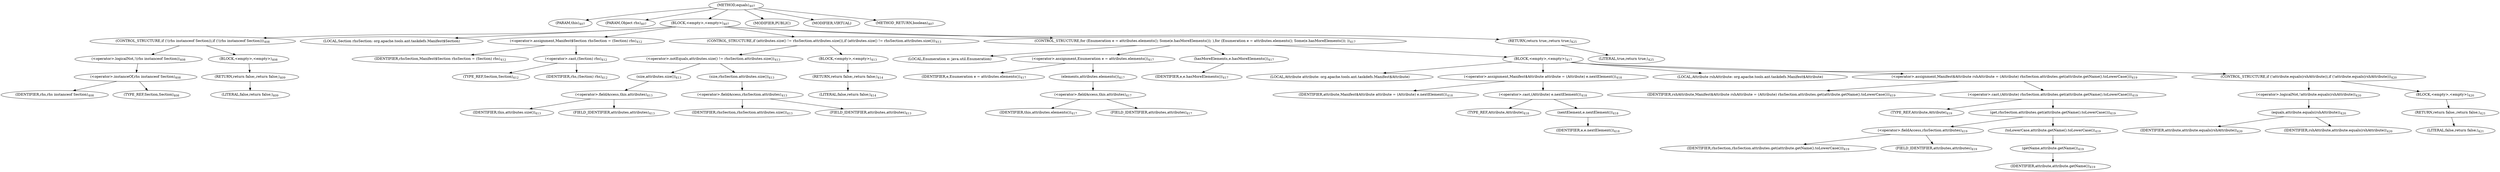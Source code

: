 digraph "equals" {  
"889" [label = <(METHOD,equals)<SUB>407</SUB>> ]
"890" [label = <(PARAM,this)<SUB>407</SUB>> ]
"891" [label = <(PARAM,Object rhs)<SUB>407</SUB>> ]
"892" [label = <(BLOCK,&lt;empty&gt;,&lt;empty&gt;)<SUB>407</SUB>> ]
"893" [label = <(CONTROL_STRUCTURE,if (!(rhs instanceof Section)),if (!(rhs instanceof Section)))<SUB>408</SUB>> ]
"894" [label = <(&lt;operator&gt;.logicalNot,!(rhs instanceof Section))<SUB>408</SUB>> ]
"895" [label = <(&lt;operator&gt;.instanceOf,rhs instanceof Section)<SUB>408</SUB>> ]
"896" [label = <(IDENTIFIER,rhs,rhs instanceof Section)<SUB>408</SUB>> ]
"897" [label = <(TYPE_REF,Section,Section)<SUB>408</SUB>> ]
"898" [label = <(BLOCK,&lt;empty&gt;,&lt;empty&gt;)<SUB>408</SUB>> ]
"899" [label = <(RETURN,return false;,return false;)<SUB>409</SUB>> ]
"900" [label = <(LITERAL,false,return false;)<SUB>409</SUB>> ]
"901" [label = <(LOCAL,Section rhsSection: org.apache.tools.ant.taskdefs.Manifest$Section)> ]
"902" [label = <(&lt;operator&gt;.assignment,Manifest$Section rhsSection = (Section) rhs)<SUB>412</SUB>> ]
"903" [label = <(IDENTIFIER,rhsSection,Manifest$Section rhsSection = (Section) rhs)<SUB>412</SUB>> ]
"904" [label = <(&lt;operator&gt;.cast,(Section) rhs)<SUB>412</SUB>> ]
"905" [label = <(TYPE_REF,Section,Section)<SUB>412</SUB>> ]
"906" [label = <(IDENTIFIER,rhs,(Section) rhs)<SUB>412</SUB>> ]
"907" [label = <(CONTROL_STRUCTURE,if (attributes.size() != rhsSection.attributes.size()),if (attributes.size() != rhsSection.attributes.size()))<SUB>413</SUB>> ]
"908" [label = <(&lt;operator&gt;.notEquals,attributes.size() != rhsSection.attributes.size())<SUB>413</SUB>> ]
"909" [label = <(size,attributes.size())<SUB>413</SUB>> ]
"910" [label = <(&lt;operator&gt;.fieldAccess,this.attributes)<SUB>413</SUB>> ]
"911" [label = <(IDENTIFIER,this,attributes.size())<SUB>413</SUB>> ]
"912" [label = <(FIELD_IDENTIFIER,attributes,attributes)<SUB>413</SUB>> ]
"913" [label = <(size,rhsSection.attributes.size())<SUB>413</SUB>> ]
"914" [label = <(&lt;operator&gt;.fieldAccess,rhsSection.attributes)<SUB>413</SUB>> ]
"915" [label = <(IDENTIFIER,rhsSection,rhsSection.attributes.size())<SUB>413</SUB>> ]
"916" [label = <(FIELD_IDENTIFIER,attributes,attributes)<SUB>413</SUB>> ]
"917" [label = <(BLOCK,&lt;empty&gt;,&lt;empty&gt;)<SUB>413</SUB>> ]
"918" [label = <(RETURN,return false;,return false;)<SUB>414</SUB>> ]
"919" [label = <(LITERAL,false,return false;)<SUB>414</SUB>> ]
"920" [label = <(CONTROL_STRUCTURE,for (Enumeration e = attributes.elements(); Some(e.hasMoreElements()); ),for (Enumeration e = attributes.elements(); Some(e.hasMoreElements()); ))<SUB>417</SUB>> ]
"921" [label = <(LOCAL,Enumeration e: java.util.Enumeration)> ]
"922" [label = <(&lt;operator&gt;.assignment,Enumeration e = attributes.elements())<SUB>417</SUB>> ]
"923" [label = <(IDENTIFIER,e,Enumeration e = attributes.elements())<SUB>417</SUB>> ]
"924" [label = <(elements,attributes.elements())<SUB>417</SUB>> ]
"925" [label = <(&lt;operator&gt;.fieldAccess,this.attributes)<SUB>417</SUB>> ]
"926" [label = <(IDENTIFIER,this,attributes.elements())<SUB>417</SUB>> ]
"927" [label = <(FIELD_IDENTIFIER,attributes,attributes)<SUB>417</SUB>> ]
"928" [label = <(hasMoreElements,e.hasMoreElements())<SUB>417</SUB>> ]
"929" [label = <(IDENTIFIER,e,e.hasMoreElements())<SUB>417</SUB>> ]
"930" [label = <(BLOCK,&lt;empty&gt;,&lt;empty&gt;)<SUB>417</SUB>> ]
"931" [label = <(LOCAL,Attribute attribute: org.apache.tools.ant.taskdefs.Manifest$Attribute)> ]
"932" [label = <(&lt;operator&gt;.assignment,Manifest$Attribute attribute = (Attribute) e.nextElement())<SUB>418</SUB>> ]
"933" [label = <(IDENTIFIER,attribute,Manifest$Attribute attribute = (Attribute) e.nextElement())<SUB>418</SUB>> ]
"934" [label = <(&lt;operator&gt;.cast,(Attribute) e.nextElement())<SUB>418</SUB>> ]
"935" [label = <(TYPE_REF,Attribute,Attribute)<SUB>418</SUB>> ]
"936" [label = <(nextElement,e.nextElement())<SUB>418</SUB>> ]
"937" [label = <(IDENTIFIER,e,e.nextElement())<SUB>418</SUB>> ]
"938" [label = <(LOCAL,Attribute rshAttribute: org.apache.tools.ant.taskdefs.Manifest$Attribute)> ]
"939" [label = <(&lt;operator&gt;.assignment,Manifest$Attribute rshAttribute = (Attribute) rhsSection.attributes.get(attribute.getName().toLowerCase()))<SUB>419</SUB>> ]
"940" [label = <(IDENTIFIER,rshAttribute,Manifest$Attribute rshAttribute = (Attribute) rhsSection.attributes.get(attribute.getName().toLowerCase()))<SUB>419</SUB>> ]
"941" [label = <(&lt;operator&gt;.cast,(Attribute) rhsSection.attributes.get(attribute.getName().toLowerCase()))<SUB>419</SUB>> ]
"942" [label = <(TYPE_REF,Attribute,Attribute)<SUB>419</SUB>> ]
"943" [label = <(get,rhsSection.attributes.get(attribute.getName().toLowerCase()))<SUB>419</SUB>> ]
"944" [label = <(&lt;operator&gt;.fieldAccess,rhsSection.attributes)<SUB>419</SUB>> ]
"945" [label = <(IDENTIFIER,rhsSection,rhsSection.attributes.get(attribute.getName().toLowerCase()))<SUB>419</SUB>> ]
"946" [label = <(FIELD_IDENTIFIER,attributes,attributes)<SUB>419</SUB>> ]
"947" [label = <(toLowerCase,attribute.getName().toLowerCase())<SUB>419</SUB>> ]
"948" [label = <(getName,attribute.getName())<SUB>419</SUB>> ]
"949" [label = <(IDENTIFIER,attribute,attribute.getName())<SUB>419</SUB>> ]
"950" [label = <(CONTROL_STRUCTURE,if (!attribute.equals(rshAttribute)),if (!attribute.equals(rshAttribute)))<SUB>420</SUB>> ]
"951" [label = <(&lt;operator&gt;.logicalNot,!attribute.equals(rshAttribute))<SUB>420</SUB>> ]
"952" [label = <(equals,attribute.equals(rshAttribute))<SUB>420</SUB>> ]
"953" [label = <(IDENTIFIER,attribute,attribute.equals(rshAttribute))<SUB>420</SUB>> ]
"954" [label = <(IDENTIFIER,rshAttribute,attribute.equals(rshAttribute))<SUB>420</SUB>> ]
"955" [label = <(BLOCK,&lt;empty&gt;,&lt;empty&gt;)<SUB>420</SUB>> ]
"956" [label = <(RETURN,return false;,return false;)<SUB>421</SUB>> ]
"957" [label = <(LITERAL,false,return false;)<SUB>421</SUB>> ]
"958" [label = <(RETURN,return true;,return true;)<SUB>425</SUB>> ]
"959" [label = <(LITERAL,true,return true;)<SUB>425</SUB>> ]
"960" [label = <(MODIFIER,PUBLIC)> ]
"961" [label = <(MODIFIER,VIRTUAL)> ]
"962" [label = <(METHOD_RETURN,boolean)<SUB>407</SUB>> ]
  "889" -> "890" 
  "889" -> "891" 
  "889" -> "892" 
  "889" -> "960" 
  "889" -> "961" 
  "889" -> "962" 
  "892" -> "893" 
  "892" -> "901" 
  "892" -> "902" 
  "892" -> "907" 
  "892" -> "920" 
  "892" -> "958" 
  "893" -> "894" 
  "893" -> "898" 
  "894" -> "895" 
  "895" -> "896" 
  "895" -> "897" 
  "898" -> "899" 
  "899" -> "900" 
  "902" -> "903" 
  "902" -> "904" 
  "904" -> "905" 
  "904" -> "906" 
  "907" -> "908" 
  "907" -> "917" 
  "908" -> "909" 
  "908" -> "913" 
  "909" -> "910" 
  "910" -> "911" 
  "910" -> "912" 
  "913" -> "914" 
  "914" -> "915" 
  "914" -> "916" 
  "917" -> "918" 
  "918" -> "919" 
  "920" -> "921" 
  "920" -> "922" 
  "920" -> "928" 
  "920" -> "930" 
  "922" -> "923" 
  "922" -> "924" 
  "924" -> "925" 
  "925" -> "926" 
  "925" -> "927" 
  "928" -> "929" 
  "930" -> "931" 
  "930" -> "932" 
  "930" -> "938" 
  "930" -> "939" 
  "930" -> "950" 
  "932" -> "933" 
  "932" -> "934" 
  "934" -> "935" 
  "934" -> "936" 
  "936" -> "937" 
  "939" -> "940" 
  "939" -> "941" 
  "941" -> "942" 
  "941" -> "943" 
  "943" -> "944" 
  "943" -> "947" 
  "944" -> "945" 
  "944" -> "946" 
  "947" -> "948" 
  "948" -> "949" 
  "950" -> "951" 
  "950" -> "955" 
  "951" -> "952" 
  "952" -> "953" 
  "952" -> "954" 
  "955" -> "956" 
  "956" -> "957" 
  "958" -> "959" 
}
